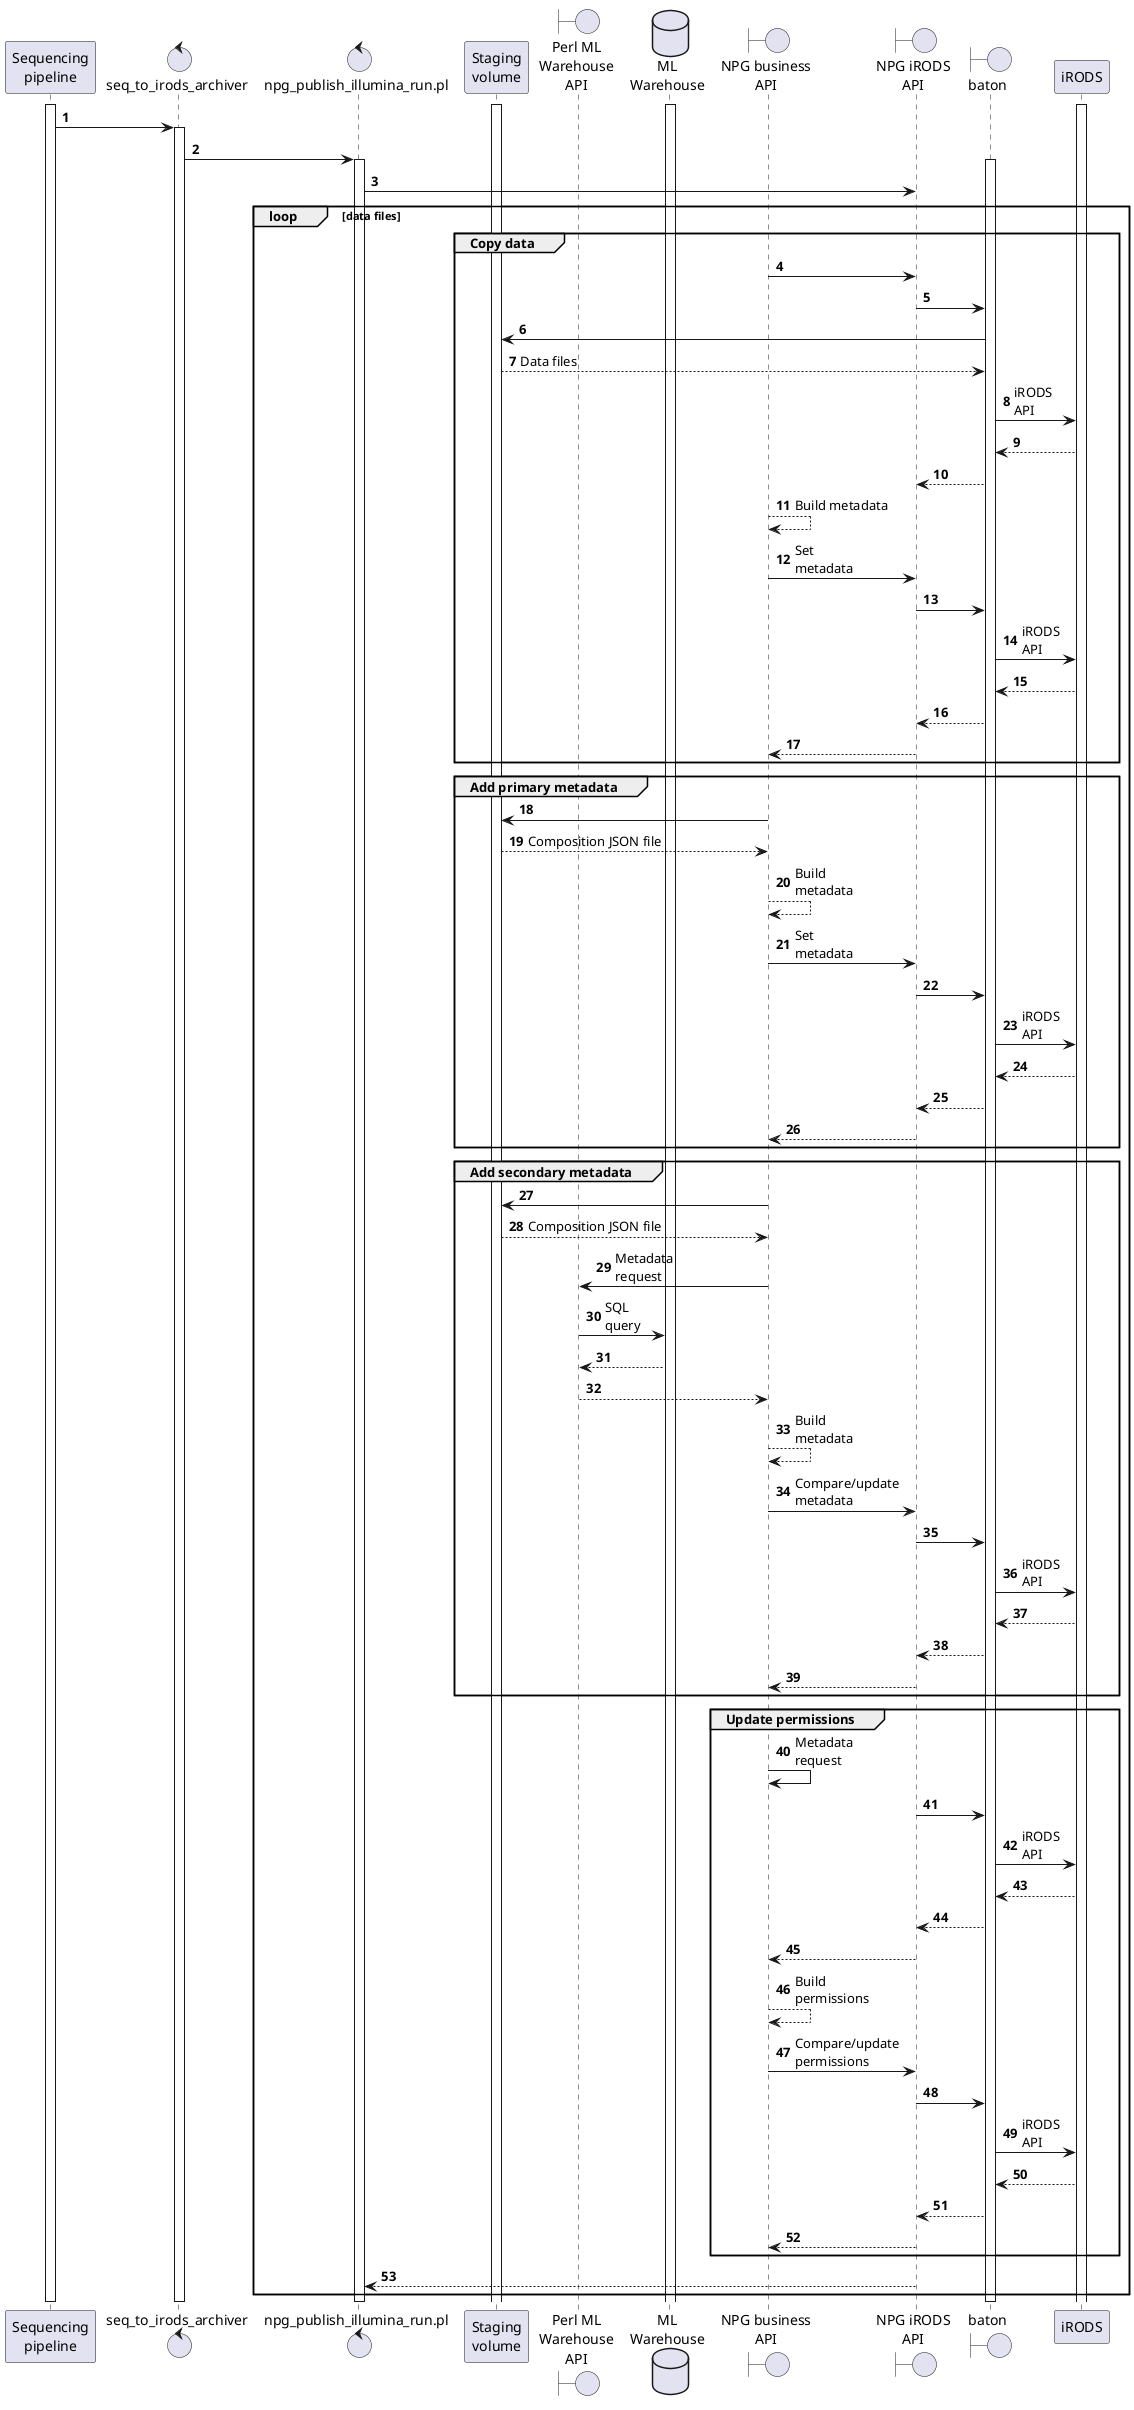 @startuml
'https://plantuml.com/sequence-diagram

autonumber

participant "Sequencing\npipeline" as seqpipe
control "seq_to_irods_archiver" as archiver
control "npg_publish_illumina_run.pl" as publish_illumina_run
participant "Staging\nvolume" as staging
boundary "Perl ML\nWarehouse\nAPI" as perl_mlwh_api
database "ML\nWarehouse" as mlwh
boundary "NPG business\nAPI" as npg_business_api
boundary "NPG iRODS\nAPI" as npg_irods_api
boundary "baton" as baton
participant "iRODS" as irods

activate mlwh
activate irods
activate staging
activate seqpipe

seqpipe -> archiver
activate archiver
archiver -> publish_illumina_run
activate publish_illumina_run
activate baton

publish_illumina_run -> npg_irods_api

loop data files

group Copy data
npg_business_api -> npg_irods_api
npg_irods_api -> baton
baton -> staging
staging --> baton : Data files
baton -> irods : iRODS\nAPI
irods --> baton
baton --> npg_irods_api

npg_business_api --> npg_business_api : Build metadata

npg_business_api -> npg_irods_api : Set \nmetadata
npg_irods_api -> baton
baton -> irods : iRODS\nAPI
irods --> baton
baton --> npg_irods_api
npg_irods_api --> npg_business_api
end

group Add primary metadata
npg_business_api -> staging
staging --> npg_business_api : Composition JSON file
npg_business_api --> npg_business_api : Build\nmetadata

npg_business_api -> npg_irods_api : Set\nmetadata
npg_irods_api -> baton
baton -> irods : iRODS\nAPI
irods --> baton
baton --> npg_irods_api
npg_irods_api --> npg_business_api
end group

group Add secondary metadata
npg_business_api -> staging
staging --> npg_business_api : Composition JSON file
npg_business_api -> perl_mlwh_api : Metadata\nrequest
perl_mlwh_api -> mlwh : SQL\nquery
mlwh --> perl_mlwh_api
perl_mlwh_api --> npg_business_api

npg_business_api --> npg_business_api : Build\nmetadata

npg_business_api -> npg_irods_api : Compare/update\nmetadata
npg_irods_api -> baton
baton -> irods : iRODS\nAPI
irods --> baton
baton --> npg_irods_api
npg_irods_api --> npg_business_api
end group

group Update permissions
npg_business_api -> npg_business_api : Metadata\nrequest
npg_irods_api -> baton
baton -> irods : iRODS\nAPI
irods --> baton
baton --> npg_irods_api
npg_irods_api --> npg_business_api

npg_business_api --> npg_business_api : Build\npermissions

npg_business_api -> npg_irods_api : Compare/update\npermissions
npg_irods_api -> baton
baton -> irods : iRODS\nAPI
irods --> baton
baton --> npg_irods_api
npg_irods_api --> npg_business_api
end group

npg_irods_api --> publish_illumina_run

end

deactivate baton
deactivate publish_illumina_run
deactivate archiver
deactivate seqpipe

@enduml
